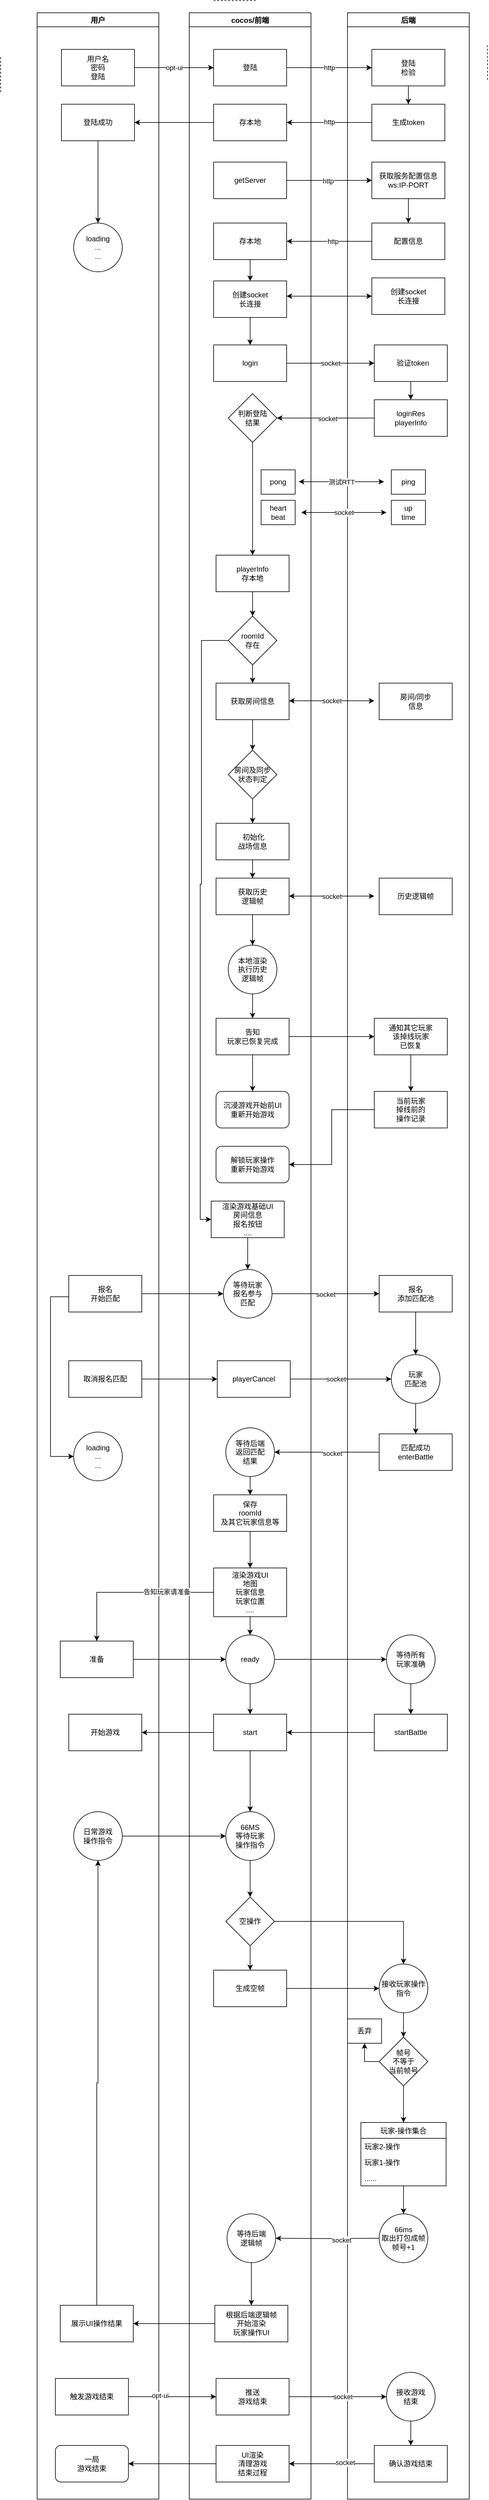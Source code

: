 <mxfile version="14.7.0" type="github">
  <diagram id="8QU5NE9KTFitOdIOCqZJ" name="Page-1">
    <mxGraphModel dx="1426" dy="704" grid="1" gridSize="10" guides="1" tooltips="1" connect="1" arrows="1" fold="1" page="1" pageScale="1" pageWidth="827" pageHeight="1169" math="0" shadow="0">
      <root>
        <mxCell id="0" />
        <mxCell id="1" parent="0" />
        <mxCell id="fGajkBScvO4oU9Z-KqmK-1" value="用户" style="swimlane;" parent="1" vertex="1">
          <mxGeometry x="70" y="40" width="200" height="4080" as="geometry" />
        </mxCell>
        <mxCell id="fGajkBScvO4oU9Z-KqmK-4" value="用户名&lt;br&gt;密码&lt;br&gt;登陆" style="rounded=0;whiteSpace=wrap;html=1;" parent="fGajkBScvO4oU9Z-KqmK-1" vertex="1">
          <mxGeometry x="40" y="60" width="120" height="60" as="geometry" />
        </mxCell>
        <mxCell id="fGajkBScvO4oU9Z-KqmK-60" style="edgeStyle=orthogonalEdgeStyle;rounded=0;orthogonalLoop=1;jettySize=auto;html=1;entryX=0.5;entryY=0;entryDx=0;entryDy=0;" parent="fGajkBScvO4oU9Z-KqmK-1" source="fGajkBScvO4oU9Z-KqmK-13" target="fGajkBScvO4oU9Z-KqmK-59" edge="1">
          <mxGeometry relative="1" as="geometry" />
        </mxCell>
        <mxCell id="fGajkBScvO4oU9Z-KqmK-13" value="登陆成功" style="rounded=0;whiteSpace=wrap;html=1;" parent="fGajkBScvO4oU9Z-KqmK-1" vertex="1">
          <mxGeometry x="40" y="150" width="120" height="60" as="geometry" />
        </mxCell>
        <mxCell id="-j769H0zRMGYNG9kzOUK-44" style="edgeStyle=orthogonalEdgeStyle;rounded=0;orthogonalLoop=1;jettySize=auto;html=1;" parent="fGajkBScvO4oU9Z-KqmK-1" source="fGajkBScvO4oU9Z-KqmK-32" target="-j769H0zRMGYNG9kzOUK-43" edge="1">
          <mxGeometry relative="1" as="geometry">
            <Array as="points">
              <mxPoint x="22" y="2107" />
              <mxPoint x="22" y="2369" />
            </Array>
          </mxGeometry>
        </mxCell>
        <mxCell id="fGajkBScvO4oU9Z-KqmK-32" value="报名&lt;br&gt;开始匹配" style="rounded=0;whiteSpace=wrap;html=1;" parent="fGajkBScvO4oU9Z-KqmK-1" vertex="1">
          <mxGeometry x="52" y="2072" width="120" height="60" as="geometry" />
        </mxCell>
        <mxCell id="fGajkBScvO4oU9Z-KqmK-43" value="日常游戏&lt;br&gt;操作指令" style="ellipse;whiteSpace=wrap;html=1;aspect=fixed;" parent="fGajkBScvO4oU9Z-KqmK-1" vertex="1">
          <mxGeometry x="60" y="2952" width="80" height="80" as="geometry" />
        </mxCell>
        <mxCell id="fGajkBScvO4oU9Z-KqmK-50" value="触发游戏结束" style="rounded=0;whiteSpace=wrap;html=1;" parent="fGajkBScvO4oU9Z-KqmK-1" vertex="1">
          <mxGeometry x="30" y="3882" width="120" height="60" as="geometry" />
        </mxCell>
        <mxCell id="fGajkBScvO4oU9Z-KqmK-59" value="loading&lt;br&gt;...&lt;br&gt;..." style="ellipse;whiteSpace=wrap;html=1;aspect=fixed;" parent="fGajkBScvO4oU9Z-KqmK-1" vertex="1">
          <mxGeometry x="60" y="345" width="80" height="80" as="geometry" />
        </mxCell>
        <mxCell id="fGajkBScvO4oU9Z-KqmK-72" style="edgeStyle=orthogonalEdgeStyle;rounded=0;orthogonalLoop=1;jettySize=auto;html=1;entryX=0.5;entryY=1;entryDx=0;entryDy=0;" parent="fGajkBScvO4oU9Z-KqmK-1" source="fGajkBScvO4oU9Z-KqmK-70" target="fGajkBScvO4oU9Z-KqmK-43" edge="1">
          <mxGeometry relative="1" as="geometry">
            <mxPoint x="96" y="3102" as="targetPoint" />
          </mxGeometry>
        </mxCell>
        <mxCell id="fGajkBScvO4oU9Z-KqmK-70" value="展示UI操作结果" style="rounded=0;whiteSpace=wrap;html=1;" parent="fGajkBScvO4oU9Z-KqmK-1" vertex="1">
          <mxGeometry x="38" y="3762" width="120" height="60" as="geometry" />
        </mxCell>
        <mxCell id="fGajkBScvO4oU9Z-KqmK-79" value="一局&lt;br&gt;游戏结束" style="rounded=1;whiteSpace=wrap;html=1;" parent="fGajkBScvO4oU9Z-KqmK-1" vertex="1">
          <mxGeometry x="30" y="3992" width="120" height="60" as="geometry" />
        </mxCell>
        <mxCell id="-j769H0zRMGYNG9kzOUK-33" value="取消报名匹配" style="rounded=0;whiteSpace=wrap;html=1;" parent="fGajkBScvO4oU9Z-KqmK-1" vertex="1">
          <mxGeometry x="52" y="2212" width="120" height="60" as="geometry" />
        </mxCell>
        <mxCell id="-j769H0zRMGYNG9kzOUK-43" value="loading&lt;br&gt;...&lt;br&gt;..." style="ellipse;whiteSpace=wrap;html=1;aspect=fixed;" parent="fGajkBScvO4oU9Z-KqmK-1" vertex="1">
          <mxGeometry x="60" y="2329" width="80" height="80" as="geometry" />
        </mxCell>
        <mxCell id="Sno_3FDuC9euJfznuB0p-10" value="准备" style="rounded=0;whiteSpace=wrap;html=1;" vertex="1" parent="fGajkBScvO4oU9Z-KqmK-1">
          <mxGeometry x="38" y="2672" width="120" height="60" as="geometry" />
        </mxCell>
        <mxCell id="Sno_3FDuC9euJfznuB0p-14" value="开始游戏" style="rounded=0;whiteSpace=wrap;html=1;" vertex="1" parent="fGajkBScvO4oU9Z-KqmK-1">
          <mxGeometry x="52" y="2792" width="120" height="60" as="geometry" />
        </mxCell>
        <mxCell id="fGajkBScvO4oU9Z-KqmK-2" value="cocos/前端" style="swimlane;" parent="1" vertex="1">
          <mxGeometry x="320" y="40" width="200" height="4080" as="geometry" />
        </mxCell>
        <mxCell id="fGajkBScvO4oU9Z-KqmK-5" value="登陆" style="rounded=0;whiteSpace=wrap;html=1;" parent="fGajkBScvO4oU9Z-KqmK-2" vertex="1">
          <mxGeometry x="40" y="60" width="120" height="60" as="geometry" />
        </mxCell>
        <mxCell id="fGajkBScvO4oU9Z-KqmK-11" value="存本地" style="rounded=0;whiteSpace=wrap;html=1;" parent="fGajkBScvO4oU9Z-KqmK-2" vertex="1">
          <mxGeometry x="40" y="150" width="120" height="60" as="geometry" />
        </mxCell>
        <mxCell id="fGajkBScvO4oU9Z-KqmK-15" value="getServer" style="rounded=0;whiteSpace=wrap;html=1;" parent="fGajkBScvO4oU9Z-KqmK-2" vertex="1">
          <mxGeometry x="40" y="245" width="120" height="60" as="geometry" />
        </mxCell>
        <mxCell id="-j769H0zRMGYNG9kzOUK-64" style="edgeStyle=orthogonalEdgeStyle;rounded=0;orthogonalLoop=1;jettySize=auto;html=1;" parent="fGajkBScvO4oU9Z-KqmK-2" source="fGajkBScvO4oU9Z-KqmK-18" target="-j769H0zRMGYNG9kzOUK-1" edge="1">
          <mxGeometry relative="1" as="geometry" />
        </mxCell>
        <mxCell id="fGajkBScvO4oU9Z-KqmK-18" value="存本地" style="rounded=0;whiteSpace=wrap;html=1;" parent="fGajkBScvO4oU9Z-KqmK-2" vertex="1">
          <mxGeometry x="40" y="345" width="120" height="60" as="geometry" />
        </mxCell>
        <mxCell id="fGajkBScvO4oU9Z-KqmK-22" value="login" style="rounded=0;whiteSpace=wrap;html=1;" parent="fGajkBScvO4oU9Z-KqmK-2" vertex="1">
          <mxGeometry x="40" y="545" width="120" height="60" as="geometry" />
        </mxCell>
        <mxCell id="-j769H0zRMGYNG9kzOUK-69" style="edgeStyle=orthogonalEdgeStyle;rounded=0;orthogonalLoop=1;jettySize=auto;html=1;entryX=0.5;entryY=0;entryDx=0;entryDy=0;" parent="fGajkBScvO4oU9Z-KqmK-2" source="fGajkBScvO4oU9Z-KqmK-24" target="-j769H0zRMGYNG9kzOUK-68" edge="1">
          <mxGeometry relative="1" as="geometry" />
        </mxCell>
        <mxCell id="fGajkBScvO4oU9Z-KqmK-24" value="渲染游戏基础UI&lt;br&gt;房间信息&lt;br&gt;报名按钮&lt;br&gt;...." style="rounded=0;whiteSpace=wrap;html=1;" parent="fGajkBScvO4oU9Z-KqmK-2" vertex="1">
          <mxGeometry x="36" y="1950" width="120" height="60" as="geometry" />
        </mxCell>
        <mxCell id="-j769H0zRMGYNG9kzOUK-72" style="edgeStyle=orthogonalEdgeStyle;rounded=0;orthogonalLoop=1;jettySize=auto;html=1;entryX=0.5;entryY=0;entryDx=0;entryDy=0;" parent="fGajkBScvO4oU9Z-KqmK-2" source="fGajkBScvO4oU9Z-KqmK-38" target="-j769H0zRMGYNG9kzOUK-71" edge="1">
          <mxGeometry relative="1" as="geometry" />
        </mxCell>
        <mxCell id="fGajkBScvO4oU9Z-KqmK-38" value="等待后端&lt;br&gt;返回匹配&lt;br&gt;结果" style="ellipse;whiteSpace=wrap;html=1;aspect=fixed;" parent="fGajkBScvO4oU9Z-KqmK-2" vertex="1">
          <mxGeometry x="60" y="2322" width="80" height="80" as="geometry" />
        </mxCell>
        <mxCell id="6pCZh5-W6IdHgqrbszZI-13" style="edgeStyle=orthogonalEdgeStyle;rounded=0;orthogonalLoop=1;jettySize=auto;html=1;entryX=0.5;entryY=0;entryDx=0;entryDy=0;" parent="fGajkBScvO4oU9Z-KqmK-2" source="fGajkBScvO4oU9Z-KqmK-40" target="6pCZh5-W6IdHgqrbszZI-3" edge="1">
          <mxGeometry relative="1" as="geometry" />
        </mxCell>
        <mxCell id="fGajkBScvO4oU9Z-KqmK-40" value="渲染游戏UI&lt;br&gt;地图&lt;br&gt;玩家信息&lt;br&gt;玩家位置&lt;br&gt;...." style="rounded=0;whiteSpace=wrap;html=1;" parent="fGajkBScvO4oU9Z-KqmK-2" vertex="1">
          <mxGeometry x="40" y="2552" width="120" height="80" as="geometry" />
        </mxCell>
        <mxCell id="6pCZh5-W6IdHgqrbszZI-33" style="edgeStyle=orthogonalEdgeStyle;rounded=0;orthogonalLoop=1;jettySize=auto;html=1;entryX=0.5;entryY=0;entryDx=0;entryDy=0;" parent="fGajkBScvO4oU9Z-KqmK-2" source="fGajkBScvO4oU9Z-KqmK-47" target="fGajkBScvO4oU9Z-KqmK-49" edge="1">
          <mxGeometry relative="1" as="geometry" />
        </mxCell>
        <mxCell id="fGajkBScvO4oU9Z-KqmK-47" value="等待后端&lt;br&gt;逻辑帧" style="ellipse;whiteSpace=wrap;html=1;aspect=fixed;" parent="fGajkBScvO4oU9Z-KqmK-2" vertex="1">
          <mxGeometry x="62" y="3612" width="80" height="80" as="geometry" />
        </mxCell>
        <mxCell id="fGajkBScvO4oU9Z-KqmK-49" value="根据后端逻辑帧&lt;br&gt;开始渲染&lt;br&gt;玩家操作UI" style="rounded=0;whiteSpace=wrap;html=1;" parent="fGajkBScvO4oU9Z-KqmK-2" vertex="1">
          <mxGeometry x="42" y="3762" width="120" height="60" as="geometry" />
        </mxCell>
        <mxCell id="fGajkBScvO4oU9Z-KqmK-55" value="UI渲染&lt;br&gt;清理游戏&lt;br&gt;结束过程" style="rounded=0;whiteSpace=wrap;html=1;" parent="fGajkBScvO4oU9Z-KqmK-2" vertex="1">
          <mxGeometry x="44" y="3992" width="120" height="60" as="geometry" />
        </mxCell>
        <mxCell id="fGajkBScvO4oU9Z-KqmK-74" value="推送&lt;br&gt;游戏结束" style="rounded=0;whiteSpace=wrap;html=1;" parent="fGajkBScvO4oU9Z-KqmK-2" vertex="1">
          <mxGeometry x="44" y="3882" width="120" height="60" as="geometry" />
        </mxCell>
        <mxCell id="-j769H0zRMGYNG9kzOUK-65" style="edgeStyle=orthogonalEdgeStyle;rounded=0;orthogonalLoop=1;jettySize=auto;html=1;entryX=0.5;entryY=0;entryDx=0;entryDy=0;" parent="fGajkBScvO4oU9Z-KqmK-2" source="-j769H0zRMGYNG9kzOUK-1" target="fGajkBScvO4oU9Z-KqmK-22" edge="1">
          <mxGeometry relative="1" as="geometry" />
        </mxCell>
        <mxCell id="-j769H0zRMGYNG9kzOUK-1" value="创建socket&lt;br&gt;长连接" style="rounded=0;whiteSpace=wrap;html=1;" parent="fGajkBScvO4oU9Z-KqmK-2" vertex="1">
          <mxGeometry x="40" y="440" width="120" height="60" as="geometry" />
        </mxCell>
        <mxCell id="W625Gkra-pkz5VeMZ-dp-4" style="edgeStyle=orthogonalEdgeStyle;rounded=0;orthogonalLoop=1;jettySize=auto;html=1;entryX=0.5;entryY=0;entryDx=0;entryDy=0;" parent="fGajkBScvO4oU9Z-KqmK-2" source="-j769H0zRMGYNG9kzOUK-16" target="W625Gkra-pkz5VeMZ-dp-1" edge="1">
          <mxGeometry relative="1" as="geometry" />
        </mxCell>
        <mxCell id="Sno_3FDuC9euJfznuB0p-6" style="edgeStyle=orthogonalEdgeStyle;rounded=0;orthogonalLoop=1;jettySize=auto;html=1;entryX=0;entryY=0.5;entryDx=0;entryDy=0;" edge="1" parent="fGajkBScvO4oU9Z-KqmK-2" source="-j769H0zRMGYNG9kzOUK-16" target="fGajkBScvO4oU9Z-KqmK-24">
          <mxGeometry relative="1" as="geometry">
            <Array as="points">
              <mxPoint x="20" y="1030" />
              <mxPoint x="20" y="1430" />
              <mxPoint x="18" y="1430" />
              <mxPoint x="18" y="1980" />
            </Array>
          </mxGeometry>
        </mxCell>
        <mxCell id="-j769H0zRMGYNG9kzOUK-16" value="roomId&lt;br&gt;存在" style="rhombus;whiteSpace=wrap;html=1;" parent="fGajkBScvO4oU9Z-KqmK-2" vertex="1">
          <mxGeometry x="64" y="990" width="80" height="80" as="geometry" />
        </mxCell>
        <mxCell id="-j769H0zRMGYNG9kzOUK-47" value="playerCancel" style="rounded=0;whiteSpace=wrap;html=1;" parent="fGajkBScvO4oU9Z-KqmK-2" vertex="1">
          <mxGeometry x="46" y="2212" width="120" height="60" as="geometry" />
        </mxCell>
        <mxCell id="-j769H0zRMGYNG9kzOUK-61" style="edgeStyle=orthogonalEdgeStyle;rounded=0;orthogonalLoop=1;jettySize=auto;html=1;" parent="fGajkBScvO4oU9Z-KqmK-2" source="-j769H0zRMGYNG9kzOUK-57" target="-j769H0zRMGYNG9kzOUK-60" edge="1">
          <mxGeometry relative="1" as="geometry" />
        </mxCell>
        <mxCell id="-j769H0zRMGYNG9kzOUK-57" value="66MS&lt;br&gt;等待玩家&lt;br&gt;操作指令" style="ellipse;whiteSpace=wrap;html=1;aspect=fixed;" parent="fGajkBScvO4oU9Z-KqmK-2" vertex="1">
          <mxGeometry x="60" y="2952" width="80" height="80" as="geometry" />
        </mxCell>
        <mxCell id="6pCZh5-W6IdHgqrbszZI-18" style="edgeStyle=orthogonalEdgeStyle;rounded=0;orthogonalLoop=1;jettySize=auto;html=1;entryX=0.5;entryY=0;entryDx=0;entryDy=0;" parent="fGajkBScvO4oU9Z-KqmK-2" source="-j769H0zRMGYNG9kzOUK-60" target="6pCZh5-W6IdHgqrbszZI-15" edge="1">
          <mxGeometry relative="1" as="geometry" />
        </mxCell>
        <mxCell id="-j769H0zRMGYNG9kzOUK-60" value="空操作" style="rhombus;whiteSpace=wrap;html=1;" parent="fGajkBScvO4oU9Z-KqmK-2" vertex="1">
          <mxGeometry x="60" y="3092" width="80" height="80" as="geometry" />
        </mxCell>
        <mxCell id="-j769H0zRMGYNG9kzOUK-68" value="等待玩家&lt;br&gt;报名参与&lt;br&gt;匹配" style="ellipse;whiteSpace=wrap;html=1;aspect=fixed;" parent="fGajkBScvO4oU9Z-KqmK-2" vertex="1">
          <mxGeometry x="56" y="2062" width="80" height="80" as="geometry" />
        </mxCell>
        <mxCell id="-j769H0zRMGYNG9kzOUK-73" style="edgeStyle=orthogonalEdgeStyle;rounded=0;orthogonalLoop=1;jettySize=auto;html=1;entryX=0.5;entryY=0;entryDx=0;entryDy=0;" parent="fGajkBScvO4oU9Z-KqmK-2" source="-j769H0zRMGYNG9kzOUK-71" target="fGajkBScvO4oU9Z-KqmK-40" edge="1">
          <mxGeometry relative="1" as="geometry" />
        </mxCell>
        <mxCell id="-j769H0zRMGYNG9kzOUK-71" value="保存&lt;br&gt;roomId&lt;br&gt;及其它玩家信息等" style="rounded=0;whiteSpace=wrap;html=1;" parent="fGajkBScvO4oU9Z-KqmK-2" vertex="1">
          <mxGeometry x="40" y="2432" width="120" height="60" as="geometry" />
        </mxCell>
        <mxCell id="-j769H0zRMGYNG9kzOUK-79" value="pong" style="rounded=0;whiteSpace=wrap;html=1;" parent="fGajkBScvO4oU9Z-KqmK-2" vertex="1">
          <mxGeometry x="118" y="750" width="56" height="40" as="geometry" />
        </mxCell>
        <mxCell id="6pCZh5-W6IdHgqrbszZI-12" style="edgeStyle=orthogonalEdgeStyle;rounded=0;orthogonalLoop=1;jettySize=auto;html=1;" parent="fGajkBScvO4oU9Z-KqmK-2" source="6pCZh5-W6IdHgqrbszZI-3" target="6pCZh5-W6IdHgqrbszZI-9" edge="1">
          <mxGeometry relative="1" as="geometry" />
        </mxCell>
        <mxCell id="6pCZh5-W6IdHgqrbszZI-3" value="ready" style="ellipse;whiteSpace=wrap;html=1;aspect=fixed;" parent="fGajkBScvO4oU9Z-KqmK-2" vertex="1">
          <mxGeometry x="60" y="2662" width="80" height="80" as="geometry" />
        </mxCell>
        <mxCell id="6pCZh5-W6IdHgqrbszZI-11" style="edgeStyle=orthogonalEdgeStyle;rounded=0;orthogonalLoop=1;jettySize=auto;html=1;" parent="fGajkBScvO4oU9Z-KqmK-2" source="6pCZh5-W6IdHgqrbszZI-9" target="-j769H0zRMGYNG9kzOUK-57" edge="1">
          <mxGeometry relative="1" as="geometry" />
        </mxCell>
        <mxCell id="6pCZh5-W6IdHgqrbszZI-9" value="start" style="rounded=0;whiteSpace=wrap;html=1;" parent="fGajkBScvO4oU9Z-KqmK-2" vertex="1">
          <mxGeometry x="40" y="2792" width="120" height="60" as="geometry" />
        </mxCell>
        <mxCell id="6pCZh5-W6IdHgqrbszZI-15" value="生成空帧" style="rounded=0;whiteSpace=wrap;html=1;" parent="fGajkBScvO4oU9Z-KqmK-2" vertex="1">
          <mxGeometry x="40" y="3212" width="120" height="60" as="geometry" />
        </mxCell>
        <mxCell id="1LP57BGd8HRHrdq-bNOX-1" value="heart&lt;br&gt;beat" style="rounded=0;whiteSpace=wrap;html=1;" parent="fGajkBScvO4oU9Z-KqmK-2" vertex="1">
          <mxGeometry x="118" y="800" width="56" height="40" as="geometry" />
        </mxCell>
        <mxCell id="1LP57BGd8HRHrdq-bNOX-9" style="edgeStyle=orthogonalEdgeStyle;rounded=0;orthogonalLoop=1;jettySize=auto;html=1;entryX=0.5;entryY=0;entryDx=0;entryDy=0;" parent="fGajkBScvO4oU9Z-KqmK-2" source="1LP57BGd8HRHrdq-bNOX-4" target="-j769H0zRMGYNG9kzOUK-16" edge="1">
          <mxGeometry relative="1" as="geometry" />
        </mxCell>
        <mxCell id="1LP57BGd8HRHrdq-bNOX-4" value="playerInfo&lt;br&gt;存本地" style="rounded=0;whiteSpace=wrap;html=1;" parent="fGajkBScvO4oU9Z-KqmK-2" vertex="1">
          <mxGeometry x="44" y="890" width="120" height="60" as="geometry" />
        </mxCell>
        <mxCell id="Sno_3FDuC9euJfznuB0p-8" style="edgeStyle=orthogonalEdgeStyle;rounded=0;orthogonalLoop=1;jettySize=auto;html=1;entryX=0.5;entryY=0;entryDx=0;entryDy=0;" edge="1" parent="fGajkBScvO4oU9Z-KqmK-2" source="W625Gkra-pkz5VeMZ-dp-1" target="Sno_3FDuC9euJfznuB0p-7">
          <mxGeometry relative="1" as="geometry" />
        </mxCell>
        <mxCell id="W625Gkra-pkz5VeMZ-dp-1" value="获取房间信息" style="rounded=0;whiteSpace=wrap;html=1;" parent="fGajkBScvO4oU9Z-KqmK-2" vertex="1">
          <mxGeometry x="44" y="1100" width="120" height="60" as="geometry" />
        </mxCell>
        <mxCell id="W625Gkra-pkz5VeMZ-dp-15" style="edgeStyle=orthogonalEdgeStyle;rounded=0;orthogonalLoop=1;jettySize=auto;html=1;entryX=0.5;entryY=0;entryDx=0;entryDy=0;" parent="fGajkBScvO4oU9Z-KqmK-2" source="W625Gkra-pkz5VeMZ-dp-3" target="W625Gkra-pkz5VeMZ-dp-5" edge="1">
          <mxGeometry relative="1" as="geometry" />
        </mxCell>
        <mxCell id="W625Gkra-pkz5VeMZ-dp-3" value="&amp;nbsp;初始化&lt;br&gt;战场信息" style="rounded=0;whiteSpace=wrap;html=1;" parent="fGajkBScvO4oU9Z-KqmK-2" vertex="1">
          <mxGeometry x="44" y="1330" width="120" height="60" as="geometry" />
        </mxCell>
        <mxCell id="W625Gkra-pkz5VeMZ-dp-16" style="edgeStyle=orthogonalEdgeStyle;rounded=0;orthogonalLoop=1;jettySize=auto;html=1;entryX=0.5;entryY=0;entryDx=0;entryDy=0;" parent="fGajkBScvO4oU9Z-KqmK-2" source="W625Gkra-pkz5VeMZ-dp-5" target="W625Gkra-pkz5VeMZ-dp-7" edge="1">
          <mxGeometry relative="1" as="geometry" />
        </mxCell>
        <mxCell id="W625Gkra-pkz5VeMZ-dp-5" value="获取历史&lt;br&gt;逻辑帧" style="rounded=0;whiteSpace=wrap;html=1;" parent="fGajkBScvO4oU9Z-KqmK-2" vertex="1">
          <mxGeometry x="44" y="1420" width="120" height="60" as="geometry" />
        </mxCell>
        <mxCell id="W625Gkra-pkz5VeMZ-dp-17" style="edgeStyle=orthogonalEdgeStyle;rounded=0;orthogonalLoop=1;jettySize=auto;html=1;entryX=0.5;entryY=0;entryDx=0;entryDy=0;" parent="fGajkBScvO4oU9Z-KqmK-2" source="W625Gkra-pkz5VeMZ-dp-7" target="W625Gkra-pkz5VeMZ-dp-8" edge="1">
          <mxGeometry relative="1" as="geometry" />
        </mxCell>
        <mxCell id="W625Gkra-pkz5VeMZ-dp-7" value="本地渲染&lt;br&gt;执行历史&lt;br&gt;逻辑帧" style="ellipse;whiteSpace=wrap;html=1;aspect=fixed;" parent="fGajkBScvO4oU9Z-KqmK-2" vertex="1">
          <mxGeometry x="64" y="1530" width="80" height="80" as="geometry" />
        </mxCell>
        <mxCell id="Sno_3FDuC9euJfznuB0p-18" style="edgeStyle=orthogonalEdgeStyle;rounded=0;orthogonalLoop=1;jettySize=auto;html=1;" edge="1" parent="fGajkBScvO4oU9Z-KqmK-2" source="W625Gkra-pkz5VeMZ-dp-8" target="Sno_3FDuC9euJfznuB0p-17">
          <mxGeometry relative="1" as="geometry" />
        </mxCell>
        <mxCell id="W625Gkra-pkz5VeMZ-dp-8" value="告知&lt;br&gt;玩家已恢复完成" style="rounded=0;whiteSpace=wrap;html=1;" parent="fGajkBScvO4oU9Z-KqmK-2" vertex="1">
          <mxGeometry x="44" y="1650" width="120" height="60" as="geometry" />
        </mxCell>
        <mxCell id="Sno_3FDuC9euJfznuB0p-3" style="edgeStyle=orthogonalEdgeStyle;rounded=0;orthogonalLoop=1;jettySize=auto;html=1;" edge="1" parent="fGajkBScvO4oU9Z-KqmK-2" source="Sno_3FDuC9euJfznuB0p-2" target="1LP57BGd8HRHrdq-bNOX-4">
          <mxGeometry relative="1" as="geometry" />
        </mxCell>
        <mxCell id="Sno_3FDuC9euJfznuB0p-2" value="判断登陆&lt;br&gt;结果" style="rhombus;whiteSpace=wrap;html=1;" vertex="1" parent="fGajkBScvO4oU9Z-KqmK-2">
          <mxGeometry x="64" y="625" width="80" height="80" as="geometry" />
        </mxCell>
        <mxCell id="Sno_3FDuC9euJfznuB0p-9" style="edgeStyle=orthogonalEdgeStyle;rounded=0;orthogonalLoop=1;jettySize=auto;html=1;entryX=0.5;entryY=0;entryDx=0;entryDy=0;" edge="1" parent="fGajkBScvO4oU9Z-KqmK-2" source="Sno_3FDuC9euJfznuB0p-7" target="W625Gkra-pkz5VeMZ-dp-3">
          <mxGeometry relative="1" as="geometry" />
        </mxCell>
        <mxCell id="Sno_3FDuC9euJfznuB0p-7" value="房间及同步&lt;br&gt;状态判定" style="rhombus;whiteSpace=wrap;html=1;" vertex="1" parent="fGajkBScvO4oU9Z-KqmK-2">
          <mxGeometry x="64" y="1210" width="80" height="80" as="geometry" />
        </mxCell>
        <mxCell id="Sno_3FDuC9euJfznuB0p-17" value="沉浸游戏开始前UI&lt;br&gt;重新开始游戏" style="rounded=1;whiteSpace=wrap;html=1;" vertex="1" parent="fGajkBScvO4oU9Z-KqmK-2">
          <mxGeometry x="44" y="1770" width="120" height="60" as="geometry" />
        </mxCell>
        <mxCell id="Sno_3FDuC9euJfznuB0p-20" value="解锁玩家操作&lt;br&gt;重新开始游戏" style="rounded=1;whiteSpace=wrap;html=1;" vertex="1" parent="fGajkBScvO4oU9Z-KqmK-2">
          <mxGeometry x="44" y="1860" width="120" height="60" as="geometry" />
        </mxCell>
        <mxCell id="fGajkBScvO4oU9Z-KqmK-3" value="后端" style="swimlane;" parent="1" vertex="1">
          <mxGeometry x="580" y="40" width="200" height="4080" as="geometry" />
        </mxCell>
        <mxCell id="-j769H0zRMGYNG9kzOUK-31" style="edgeStyle=orthogonalEdgeStyle;rounded=0;orthogonalLoop=1;jettySize=auto;html=1;" parent="fGajkBScvO4oU9Z-KqmK-3" source="fGajkBScvO4oU9Z-KqmK-6" target="fGajkBScvO4oU9Z-KqmK-10" edge="1">
          <mxGeometry relative="1" as="geometry" />
        </mxCell>
        <mxCell id="fGajkBScvO4oU9Z-KqmK-6" value="登陆&lt;br&gt;检验" style="rounded=0;whiteSpace=wrap;html=1;" parent="fGajkBScvO4oU9Z-KqmK-3" vertex="1">
          <mxGeometry x="40" y="60" width="120" height="60" as="geometry" />
        </mxCell>
        <mxCell id="fGajkBScvO4oU9Z-KqmK-10" value="生成token" style="rounded=0;whiteSpace=wrap;html=1;" parent="fGajkBScvO4oU9Z-KqmK-3" vertex="1">
          <mxGeometry x="40" y="150" width="120" height="60" as="geometry" />
        </mxCell>
        <mxCell id="-j769H0zRMGYNG9kzOUK-63" style="edgeStyle=orthogonalEdgeStyle;rounded=0;orthogonalLoop=1;jettySize=auto;html=1;" parent="fGajkBScvO4oU9Z-KqmK-3" source="fGajkBScvO4oU9Z-KqmK-16" target="fGajkBScvO4oU9Z-KqmK-19" edge="1">
          <mxGeometry relative="1" as="geometry" />
        </mxCell>
        <mxCell id="fGajkBScvO4oU9Z-KqmK-16" value="获取服务配置信息&lt;br&gt;ws:IP-PORT" style="rounded=0;whiteSpace=wrap;html=1;" parent="fGajkBScvO4oU9Z-KqmK-3" vertex="1">
          <mxGeometry x="40" y="245" width="120" height="60" as="geometry" />
        </mxCell>
        <mxCell id="fGajkBScvO4oU9Z-KqmK-19" value="配置信息" style="rounded=0;whiteSpace=wrap;html=1;" parent="fGajkBScvO4oU9Z-KqmK-3" vertex="1">
          <mxGeometry x="40" y="345" width="120" height="60" as="geometry" />
        </mxCell>
        <mxCell id="-j769H0zRMGYNG9kzOUK-9" style="edgeStyle=orthogonalEdgeStyle;rounded=0;orthogonalLoop=1;jettySize=auto;html=1;entryX=0.5;entryY=0;entryDx=0;entryDy=0;" parent="fGajkBScvO4oU9Z-KqmK-3" source="fGajkBScvO4oU9Z-KqmK-23" target="-j769H0zRMGYNG9kzOUK-7" edge="1">
          <mxGeometry relative="1" as="geometry" />
        </mxCell>
        <mxCell id="fGajkBScvO4oU9Z-KqmK-23" value="&amp;nbsp; 验证token" style="rounded=0;whiteSpace=wrap;html=1;" parent="fGajkBScvO4oU9Z-KqmK-3" vertex="1">
          <mxGeometry x="44" y="545" width="120" height="60" as="geometry" />
        </mxCell>
        <mxCell id="fGajkBScvO4oU9Z-KqmK-35" value="socket" style="edgeStyle=orthogonalEdgeStyle;rounded=0;orthogonalLoop=1;jettySize=auto;html=1;entryX=0;entryY=0.5;entryDx=0;entryDy=0;exitX=1;exitY=0.5;exitDx=0;exitDy=0;" parent="fGajkBScvO4oU9Z-KqmK-3" source="-j769H0zRMGYNG9kzOUK-68" edge="1">
          <mxGeometry relative="1" as="geometry">
            <mxPoint x="-88" y="2102" as="sourcePoint" />
            <mxPoint x="52" y="2102" as="targetPoint" />
          </mxGeometry>
        </mxCell>
        <mxCell id="fGajkBScvO4oU9Z-KqmK-61" style="edgeStyle=orthogonalEdgeStyle;rounded=0;orthogonalLoop=1;jettySize=auto;html=1;" parent="fGajkBScvO4oU9Z-KqmK-3" source="fGajkBScvO4oU9Z-KqmK-36" target="fGajkBScvO4oU9Z-KqmK-37" edge="1">
          <mxGeometry relative="1" as="geometry" />
        </mxCell>
        <mxCell id="fGajkBScvO4oU9Z-KqmK-36" value="报名&lt;br&gt;添加匹配池" style="rounded=0;whiteSpace=wrap;html=1;" parent="fGajkBScvO4oU9Z-KqmK-3" vertex="1">
          <mxGeometry x="52" y="2072" width="120" height="60" as="geometry" />
        </mxCell>
        <mxCell id="fGajkBScvO4oU9Z-KqmK-62" style="edgeStyle=orthogonalEdgeStyle;rounded=0;orthogonalLoop=1;jettySize=auto;html=1;" parent="fGajkBScvO4oU9Z-KqmK-3" source="fGajkBScvO4oU9Z-KqmK-37" target="fGajkBScvO4oU9Z-KqmK-39" edge="1">
          <mxGeometry relative="1" as="geometry" />
        </mxCell>
        <mxCell id="fGajkBScvO4oU9Z-KqmK-37" value="玩家&lt;br&gt;匹配池" style="ellipse;whiteSpace=wrap;html=1;aspect=fixed;" parent="fGajkBScvO4oU9Z-KqmK-3" vertex="1">
          <mxGeometry x="72" y="2202" width="80" height="80" as="geometry" />
        </mxCell>
        <mxCell id="fGajkBScvO4oU9Z-KqmK-39" value="匹配成功&lt;br&gt;enterBattle" style="rounded=0;whiteSpace=wrap;html=1;" parent="fGajkBScvO4oU9Z-KqmK-3" vertex="1">
          <mxGeometry x="52" y="2332" width="120" height="60" as="geometry" />
        </mxCell>
        <mxCell id="6pCZh5-W6IdHgqrbszZI-31" style="edgeStyle=orthogonalEdgeStyle;rounded=0;orthogonalLoop=1;jettySize=auto;html=1;entryX=0.5;entryY=0;entryDx=0;entryDy=0;" parent="fGajkBScvO4oU9Z-KqmK-3" source="fGajkBScvO4oU9Z-KqmK-45" target="6pCZh5-W6IdHgqrbszZI-27" edge="1">
          <mxGeometry relative="1" as="geometry" />
        </mxCell>
        <mxCell id="fGajkBScvO4oU9Z-KqmK-45" value="接收玩家操作&lt;br&gt;指令" style="ellipse;whiteSpace=wrap;html=1;aspect=fixed;" parent="fGajkBScvO4oU9Z-KqmK-3" vertex="1">
          <mxGeometry x="52" y="3202" width="80" height="80" as="geometry" />
        </mxCell>
        <mxCell id="fGajkBScvO4oU9Z-KqmK-77" style="edgeStyle=orthogonalEdgeStyle;rounded=0;orthogonalLoop=1;jettySize=auto;html=1;entryX=0.5;entryY=0;entryDx=0;entryDy=0;" parent="fGajkBScvO4oU9Z-KqmK-3" source="fGajkBScvO4oU9Z-KqmK-53" target="fGajkBScvO4oU9Z-KqmK-54" edge="1">
          <mxGeometry relative="1" as="geometry" />
        </mxCell>
        <mxCell id="fGajkBScvO4oU9Z-KqmK-53" value="接收游戏&lt;br&gt;结束" style="ellipse;whiteSpace=wrap;html=1;aspect=fixed;" parent="fGajkBScvO4oU9Z-KqmK-3" vertex="1">
          <mxGeometry x="64" y="3872" width="80" height="80" as="geometry" />
        </mxCell>
        <mxCell id="fGajkBScvO4oU9Z-KqmK-54" value="确认游戏结束" style="rounded=0;whiteSpace=wrap;html=1;" parent="fGajkBScvO4oU9Z-KqmK-3" vertex="1">
          <mxGeometry x="44" y="3992" width="120" height="60" as="geometry" />
        </mxCell>
        <mxCell id="-j769H0zRMGYNG9kzOUK-2" value="创建socket&lt;br&gt;长连接" style="rounded=0;whiteSpace=wrap;html=1;" parent="fGajkBScvO4oU9Z-KqmK-3" vertex="1">
          <mxGeometry x="40" y="435" width="120" height="60" as="geometry" />
        </mxCell>
        <mxCell id="-j769H0zRMGYNG9kzOUK-7" value="loginRes&lt;br&gt;playerInfo" style="rounded=0;whiteSpace=wrap;html=1;" parent="fGajkBScvO4oU9Z-KqmK-3" vertex="1">
          <mxGeometry x="44" y="635" width="120" height="60" as="geometry" />
        </mxCell>
        <mxCell id="-j769H0zRMGYNG9kzOUK-66" style="edgeStyle=orthogonalEdgeStyle;rounded=0;orthogonalLoop=1;jettySize=auto;html=1;entryX=0.5;entryY=0;entryDx=0;entryDy=0;" parent="fGajkBScvO4oU9Z-KqmK-3" source="-j769H0zRMGYNG9kzOUK-20" target="-j769H0zRMGYNG9kzOUK-26" edge="1">
          <mxGeometry relative="1" as="geometry" />
        </mxCell>
        <mxCell id="-j769H0zRMGYNG9kzOUK-20" value="通知其它玩家&lt;br&gt;该掉线玩家&lt;br&gt;已恢复" style="rounded=0;whiteSpace=wrap;html=1;" parent="fGajkBScvO4oU9Z-KqmK-3" vertex="1">
          <mxGeometry x="44" y="1650" width="120" height="60" as="geometry" />
        </mxCell>
        <mxCell id="-j769H0zRMGYNG9kzOUK-26" value="当前玩家&lt;br&gt;掉线前的&lt;br&gt;操作记录" style="rounded=0;whiteSpace=wrap;html=1;" parent="fGajkBScvO4oU9Z-KqmK-3" vertex="1">
          <mxGeometry x="44" y="1770" width="120" height="60" as="geometry" />
        </mxCell>
        <mxCell id="-j769H0zRMGYNG9kzOUK-80" value="ping" style="rounded=0;whiteSpace=wrap;html=1;" parent="fGajkBScvO4oU9Z-KqmK-3" vertex="1">
          <mxGeometry x="72" y="750" width="56" height="40" as="geometry" />
        </mxCell>
        <mxCell id="-j769H0zRMGYNG9kzOUK-81" value="测试RTT" style="endArrow=classic;startArrow=classic;html=1;" parent="fGajkBScvO4oU9Z-KqmK-3" edge="1">
          <mxGeometry width="50" height="50" relative="1" as="geometry">
            <mxPoint x="-80" y="769.5" as="sourcePoint" />
            <mxPoint x="60" y="769.5" as="targetPoint" />
          </mxGeometry>
        </mxCell>
        <mxCell id="6pCZh5-W6IdHgqrbszZI-7" style="edgeStyle=orthogonalEdgeStyle;rounded=0;orthogonalLoop=1;jettySize=auto;html=1;" parent="fGajkBScvO4oU9Z-KqmK-3" source="6pCZh5-W6IdHgqrbszZI-4" target="6pCZh5-W6IdHgqrbszZI-5" edge="1">
          <mxGeometry relative="1" as="geometry" />
        </mxCell>
        <mxCell id="6pCZh5-W6IdHgqrbszZI-4" value="等待所有&lt;br&gt;玩家准确" style="ellipse;whiteSpace=wrap;html=1;aspect=fixed;" parent="fGajkBScvO4oU9Z-KqmK-3" vertex="1">
          <mxGeometry x="64" y="2662" width="80" height="80" as="geometry" />
        </mxCell>
        <mxCell id="6pCZh5-W6IdHgqrbszZI-5" value="startBattle" style="rounded=0;whiteSpace=wrap;html=1;" parent="fGajkBScvO4oU9Z-KqmK-3" vertex="1">
          <mxGeometry x="44" y="2792" width="120" height="60" as="geometry" />
        </mxCell>
        <mxCell id="6pCZh5-W6IdHgqrbszZI-26" style="edgeStyle=orthogonalEdgeStyle;rounded=0;orthogonalLoop=1;jettySize=auto;html=1;entryX=0.5;entryY=0;entryDx=0;entryDy=0;" parent="fGajkBScvO4oU9Z-KqmK-3" source="6pCZh5-W6IdHgqrbszZI-20" target="6pCZh5-W6IdHgqrbszZI-25" edge="1">
          <mxGeometry relative="1" as="geometry" />
        </mxCell>
        <mxCell id="6pCZh5-W6IdHgqrbszZI-20" value="玩家-操作集合" style="swimlane;fontStyle=0;childLayout=stackLayout;horizontal=1;startSize=26;fillColor=none;horizontalStack=0;resizeParent=1;resizeParentMax=0;resizeLast=0;collapsible=1;marginBottom=0;" parent="fGajkBScvO4oU9Z-KqmK-3" vertex="1">
          <mxGeometry x="22" y="3462" width="140" height="104" as="geometry" />
        </mxCell>
        <mxCell id="6pCZh5-W6IdHgqrbszZI-21" value="玩家2-操作" style="text;strokeColor=none;fillColor=none;align=left;verticalAlign=top;spacingLeft=4;spacingRight=4;overflow=hidden;rotatable=0;points=[[0,0.5],[1,0.5]];portConstraint=eastwest;" parent="6pCZh5-W6IdHgqrbszZI-20" vertex="1">
          <mxGeometry y="26" width="140" height="26" as="geometry" />
        </mxCell>
        <mxCell id="6pCZh5-W6IdHgqrbszZI-22" value="玩家1-操作" style="text;strokeColor=none;fillColor=none;align=left;verticalAlign=top;spacingLeft=4;spacingRight=4;overflow=hidden;rotatable=0;points=[[0,0.5],[1,0.5]];portConstraint=eastwest;" parent="6pCZh5-W6IdHgqrbszZI-20" vertex="1">
          <mxGeometry y="52" width="140" height="26" as="geometry" />
        </mxCell>
        <mxCell id="6pCZh5-W6IdHgqrbszZI-23" value="......" style="text;strokeColor=none;fillColor=none;align=left;verticalAlign=top;spacingLeft=4;spacingRight=4;overflow=hidden;rotatable=0;points=[[0,0.5],[1,0.5]];portConstraint=eastwest;" parent="6pCZh5-W6IdHgqrbszZI-20" vertex="1">
          <mxGeometry y="78" width="140" height="26" as="geometry" />
        </mxCell>
        <mxCell id="6pCZh5-W6IdHgqrbszZI-25" value="66ms&lt;br&gt;取出打包成帧&lt;br&gt;帧号+1" style="ellipse;whiteSpace=wrap;html=1;aspect=fixed;" parent="fGajkBScvO4oU9Z-KqmK-3" vertex="1">
          <mxGeometry x="52" y="3612" width="80" height="80" as="geometry" />
        </mxCell>
        <mxCell id="6pCZh5-W6IdHgqrbszZI-30" style="edgeStyle=orthogonalEdgeStyle;rounded=0;orthogonalLoop=1;jettySize=auto;html=1;entryX=0.5;entryY=1;entryDx=0;entryDy=0;" parent="fGajkBScvO4oU9Z-KqmK-3" source="6pCZh5-W6IdHgqrbszZI-27" target="6pCZh5-W6IdHgqrbszZI-28" edge="1">
          <mxGeometry relative="1" as="geometry">
            <Array as="points">
              <mxPoint x="28" y="3362" />
            </Array>
          </mxGeometry>
        </mxCell>
        <mxCell id="6pCZh5-W6IdHgqrbszZI-32" style="edgeStyle=orthogonalEdgeStyle;rounded=0;orthogonalLoop=1;jettySize=auto;html=1;entryX=0.5;entryY=0;entryDx=0;entryDy=0;" parent="fGajkBScvO4oU9Z-KqmK-3" source="6pCZh5-W6IdHgqrbszZI-27" target="6pCZh5-W6IdHgqrbszZI-20" edge="1">
          <mxGeometry relative="1" as="geometry" />
        </mxCell>
        <mxCell id="6pCZh5-W6IdHgqrbszZI-27" value="帧号&lt;br&gt;不等于&lt;br&gt;当前帧号" style="rhombus;whiteSpace=wrap;html=1;" parent="fGajkBScvO4oU9Z-KqmK-3" vertex="1">
          <mxGeometry x="52" y="3322" width="80" height="80" as="geometry" />
        </mxCell>
        <mxCell id="6pCZh5-W6IdHgqrbszZI-28" value="丢弃" style="rounded=0;whiteSpace=wrap;html=1;" parent="fGajkBScvO4oU9Z-KqmK-3" vertex="1">
          <mxGeometry y="3292" width="56" height="40" as="geometry" />
        </mxCell>
        <mxCell id="1LP57BGd8HRHrdq-bNOX-2" value="up&lt;br&gt;time" style="rounded=0;whiteSpace=wrap;html=1;" parent="fGajkBScvO4oU9Z-KqmK-3" vertex="1">
          <mxGeometry x="72" y="800" width="56" height="40" as="geometry" />
        </mxCell>
        <mxCell id="1LP57BGd8HRHrdq-bNOX-3" value="socket" style="endArrow=classic;startArrow=classic;html=1;" parent="fGajkBScvO4oU9Z-KqmK-3" edge="1">
          <mxGeometry width="50" height="50" relative="1" as="geometry">
            <mxPoint x="-76" y="820" as="sourcePoint" />
            <mxPoint x="64" y="820" as="targetPoint" />
          </mxGeometry>
        </mxCell>
        <mxCell id="W625Gkra-pkz5VeMZ-dp-2" value="房间/同步&lt;br&gt;信息" style="rounded=0;whiteSpace=wrap;html=1;" parent="fGajkBScvO4oU9Z-KqmK-3" vertex="1">
          <mxGeometry x="52" y="1100" width="120" height="60" as="geometry" />
        </mxCell>
        <mxCell id="W625Gkra-pkz5VeMZ-dp-6" value="历史逻辑帧" style="rounded=0;whiteSpace=wrap;html=1;" parent="fGajkBScvO4oU9Z-KqmK-3" vertex="1">
          <mxGeometry x="52" y="1420" width="120" height="60" as="geometry" />
        </mxCell>
        <mxCell id="W625Gkra-pkz5VeMZ-dp-9" value="socket" style="endArrow=classic;startArrow=classic;html=1;" parent="fGajkBScvO4oU9Z-KqmK-3" edge="1">
          <mxGeometry width="50" height="50" relative="1" as="geometry">
            <mxPoint x="-96" y="1129" as="sourcePoint" />
            <mxPoint x="44" y="1129" as="targetPoint" />
          </mxGeometry>
        </mxCell>
        <mxCell id="W625Gkra-pkz5VeMZ-dp-10" value="socket" style="endArrow=classic;startArrow=classic;html=1;" parent="fGajkBScvO4oU9Z-KqmK-3" edge="1">
          <mxGeometry width="50" height="50" relative="1" as="geometry">
            <mxPoint x="-96" y="1449.5" as="sourcePoint" />
            <mxPoint x="44" y="1449.5" as="targetPoint" />
          </mxGeometry>
        </mxCell>
        <mxCell id="fGajkBScvO4oU9Z-KqmK-7" value="http" style="edgeStyle=orthogonalEdgeStyle;rounded=0;orthogonalLoop=1;jettySize=auto;html=1;" parent="1" source="fGajkBScvO4oU9Z-KqmK-5" target="fGajkBScvO4oU9Z-KqmK-6" edge="1">
          <mxGeometry relative="1" as="geometry" />
        </mxCell>
        <mxCell id="fGajkBScvO4oU9Z-KqmK-8" value="opt-ui" style="edgeStyle=orthogonalEdgeStyle;rounded=0;orthogonalLoop=1;jettySize=auto;html=1;entryX=0;entryY=0.5;entryDx=0;entryDy=0;" parent="1" source="fGajkBScvO4oU9Z-KqmK-4" target="fGajkBScvO4oU9Z-KqmK-5" edge="1">
          <mxGeometry relative="1" as="geometry" />
        </mxCell>
        <mxCell id="fGajkBScvO4oU9Z-KqmK-12" style="edgeStyle=orthogonalEdgeStyle;rounded=0;orthogonalLoop=1;jettySize=auto;html=1;entryX=1;entryY=0.5;entryDx=0;entryDy=0;" parent="1" source="fGajkBScvO4oU9Z-KqmK-10" target="fGajkBScvO4oU9Z-KqmK-11" edge="1">
          <mxGeometry relative="1" as="geometry" />
        </mxCell>
        <mxCell id="fGajkBScvO4oU9Z-KqmK-27" value="http" style="edgeLabel;html=1;align=center;verticalAlign=middle;resizable=0;points=[];" parent="fGajkBScvO4oU9Z-KqmK-12" vertex="1" connectable="0">
          <mxGeometry y="-1" relative="1" as="geometry">
            <mxPoint as="offset" />
          </mxGeometry>
        </mxCell>
        <mxCell id="fGajkBScvO4oU9Z-KqmK-14" style="edgeStyle=orthogonalEdgeStyle;rounded=0;orthogonalLoop=1;jettySize=auto;html=1;" parent="1" source="fGajkBScvO4oU9Z-KqmK-11" target="fGajkBScvO4oU9Z-KqmK-13" edge="1">
          <mxGeometry relative="1" as="geometry" />
        </mxCell>
        <mxCell id="fGajkBScvO4oU9Z-KqmK-17" style="edgeStyle=orthogonalEdgeStyle;rounded=0;orthogonalLoop=1;jettySize=auto;html=1;entryX=0;entryY=0.5;entryDx=0;entryDy=0;" parent="1" source="fGajkBScvO4oU9Z-KqmK-15" target="fGajkBScvO4oU9Z-KqmK-16" edge="1">
          <mxGeometry relative="1" as="geometry" />
        </mxCell>
        <mxCell id="fGajkBScvO4oU9Z-KqmK-20" value="http" style="edgeLabel;html=1;align=center;verticalAlign=middle;resizable=0;points=[];" parent="fGajkBScvO4oU9Z-KqmK-17" vertex="1" connectable="0">
          <mxGeometry x="-0.031" y="-1" relative="1" as="geometry">
            <mxPoint as="offset" />
          </mxGeometry>
        </mxCell>
        <mxCell id="fGajkBScvO4oU9Z-KqmK-21" style="edgeStyle=orthogonalEdgeStyle;rounded=0;orthogonalLoop=1;jettySize=auto;html=1;entryX=1;entryY=0.5;entryDx=0;entryDy=0;" parent="1" source="fGajkBScvO4oU9Z-KqmK-19" target="fGajkBScvO4oU9Z-KqmK-18" edge="1">
          <mxGeometry relative="1" as="geometry" />
        </mxCell>
        <mxCell id="fGajkBScvO4oU9Z-KqmK-28" value="http" style="edgeLabel;html=1;align=center;verticalAlign=middle;resizable=0;points=[];" parent="fGajkBScvO4oU9Z-KqmK-21" vertex="1" connectable="0">
          <mxGeometry x="-0.086" relative="1" as="geometry">
            <mxPoint as="offset" />
          </mxGeometry>
        </mxCell>
        <mxCell id="fGajkBScvO4oU9Z-KqmK-30" value="socket" style="edgeStyle=orthogonalEdgeStyle;rounded=0;orthogonalLoop=1;jettySize=auto;html=1;entryX=0;entryY=0.5;entryDx=0;entryDy=0;" parent="1" source="fGajkBScvO4oU9Z-KqmK-22" target="fGajkBScvO4oU9Z-KqmK-23" edge="1">
          <mxGeometry relative="1" as="geometry" />
        </mxCell>
        <mxCell id="fGajkBScvO4oU9Z-KqmK-48" style="edgeStyle=orthogonalEdgeStyle;rounded=0;orthogonalLoop=1;jettySize=auto;html=1;entryX=1;entryY=0.5;entryDx=0;entryDy=0;" parent="1" target="fGajkBScvO4oU9Z-KqmK-47" edge="1">
          <mxGeometry relative="1" as="geometry">
            <mxPoint x="632" y="3692" as="sourcePoint" />
          </mxGeometry>
        </mxCell>
        <mxCell id="fGajkBScvO4oU9Z-KqmK-83" value="socket" style="edgeLabel;html=1;align=center;verticalAlign=middle;resizable=0;points=[];" parent="fGajkBScvO4oU9Z-KqmK-48" vertex="1" connectable="0">
          <mxGeometry x="-0.275" y="2" relative="1" as="geometry">
            <mxPoint as="offset" />
          </mxGeometry>
        </mxCell>
        <mxCell id="fGajkBScvO4oU9Z-KqmK-71" style="edgeStyle=orthogonalEdgeStyle;rounded=0;orthogonalLoop=1;jettySize=auto;html=1;entryX=1;entryY=0.5;entryDx=0;entryDy=0;" parent="1" source="fGajkBScvO4oU9Z-KqmK-49" target="fGajkBScvO4oU9Z-KqmK-70" edge="1">
          <mxGeometry relative="1" as="geometry" />
        </mxCell>
        <mxCell id="fGajkBScvO4oU9Z-KqmK-75" style="edgeStyle=orthogonalEdgeStyle;rounded=0;orthogonalLoop=1;jettySize=auto;html=1;" parent="1" source="fGajkBScvO4oU9Z-KqmK-50" target="fGajkBScvO4oU9Z-KqmK-74" edge="1">
          <mxGeometry relative="1" as="geometry" />
        </mxCell>
        <mxCell id="fGajkBScvO4oU9Z-KqmK-90" value="opt-ui" style="edgeLabel;html=1;align=center;verticalAlign=middle;resizable=0;points=[];" parent="fGajkBScvO4oU9Z-KqmK-75" vertex="1" connectable="0">
          <mxGeometry x="-0.283" y="2" relative="1" as="geometry">
            <mxPoint as="offset" />
          </mxGeometry>
        </mxCell>
        <mxCell id="fGajkBScvO4oU9Z-KqmK-76" style="edgeStyle=orthogonalEdgeStyle;rounded=0;orthogonalLoop=1;jettySize=auto;html=1;entryX=0;entryY=0.5;entryDx=0;entryDy=0;" parent="1" source="fGajkBScvO4oU9Z-KqmK-74" target="fGajkBScvO4oU9Z-KqmK-53" edge="1">
          <mxGeometry relative="1" as="geometry" />
        </mxCell>
        <mxCell id="fGajkBScvO4oU9Z-KqmK-84" value="socket" style="edgeLabel;html=1;align=center;verticalAlign=middle;resizable=0;points=[];" parent="fGajkBScvO4oU9Z-KqmK-76" vertex="1" connectable="0">
          <mxGeometry x="0.1" relative="1" as="geometry">
            <mxPoint as="offset" />
          </mxGeometry>
        </mxCell>
        <mxCell id="fGajkBScvO4oU9Z-KqmK-78" style="edgeStyle=orthogonalEdgeStyle;rounded=0;orthogonalLoop=1;jettySize=auto;html=1;entryX=1;entryY=0.5;entryDx=0;entryDy=0;" parent="1" source="fGajkBScvO4oU9Z-KqmK-54" target="fGajkBScvO4oU9Z-KqmK-55" edge="1">
          <mxGeometry relative="1" as="geometry" />
        </mxCell>
        <mxCell id="fGajkBScvO4oU9Z-KqmK-85" value="socket" style="edgeLabel;html=1;align=center;verticalAlign=middle;resizable=0;points=[];" parent="fGajkBScvO4oU9Z-KqmK-78" vertex="1" connectable="0">
          <mxGeometry x="-0.314" y="-2" relative="1" as="geometry">
            <mxPoint as="offset" />
          </mxGeometry>
        </mxCell>
        <mxCell id="fGajkBScvO4oU9Z-KqmK-80" style="edgeStyle=orthogonalEdgeStyle;rounded=0;orthogonalLoop=1;jettySize=auto;html=1;" parent="1" source="fGajkBScvO4oU9Z-KqmK-55" target="fGajkBScvO4oU9Z-KqmK-79" edge="1">
          <mxGeometry relative="1" as="geometry" />
        </mxCell>
        <mxCell id="fGajkBScvO4oU9Z-KqmK-86" style="edgeStyle=orthogonalEdgeStyle;rounded=0;orthogonalLoop=1;jettySize=auto;html=1;entryX=1;entryY=0.5;entryDx=0;entryDy=0;" parent="1" source="fGajkBScvO4oU9Z-KqmK-39" target="fGajkBScvO4oU9Z-KqmK-38" edge="1">
          <mxGeometry relative="1" as="geometry" />
        </mxCell>
        <mxCell id="fGajkBScvO4oU9Z-KqmK-88" value="socket" style="edgeLabel;html=1;align=center;verticalAlign=middle;resizable=0;points=[];" parent="fGajkBScvO4oU9Z-KqmK-86" vertex="1" connectable="0">
          <mxGeometry x="-0.096" y="2" relative="1" as="geometry">
            <mxPoint as="offset" />
          </mxGeometry>
        </mxCell>
        <mxCell id="fGajkBScvO4oU9Z-KqmK-91" value="" style="endArrow=none;dashed=1;html=1;" parent="1" edge="1">
          <mxGeometry width="50" height="50" relative="1" as="geometry">
            <mxPoint x="10" y="170" as="sourcePoint" />
            <mxPoint x="10" y="110" as="targetPoint" />
          </mxGeometry>
        </mxCell>
        <mxCell id="fGajkBScvO4oU9Z-KqmK-92" value="" style="endArrow=none;dashed=1;html=1;" parent="1" edge="1">
          <mxGeometry width="50" height="50" relative="1" as="geometry">
            <mxPoint x="810" y="150" as="sourcePoint" />
            <mxPoint x="810" y="90" as="targetPoint" />
          </mxGeometry>
        </mxCell>
        <mxCell id="fGajkBScvO4oU9Z-KqmK-93" value="" style="endArrow=none;dashed=1;html=1;" parent="1" edge="1">
          <mxGeometry width="50" height="50" relative="1" as="geometry">
            <mxPoint x="360" y="20" as="sourcePoint" />
            <mxPoint x="430" y="20" as="targetPoint" />
          </mxGeometry>
        </mxCell>
        <mxCell id="-j769H0zRMGYNG9kzOUK-6" value="" style="endArrow=classic;startArrow=classic;html=1;" parent="1" edge="1">
          <mxGeometry width="50" height="50" relative="1" as="geometry">
            <mxPoint x="480" y="505" as="sourcePoint" />
            <mxPoint x="620" y="505" as="targetPoint" />
          </mxGeometry>
        </mxCell>
        <mxCell id="-j769H0zRMGYNG9kzOUK-10" style="edgeStyle=orthogonalEdgeStyle;rounded=0;orthogonalLoop=1;jettySize=auto;html=1;entryX=1;entryY=0.5;entryDx=0;entryDy=0;" parent="1" source="-j769H0zRMGYNG9kzOUK-7" target="Sno_3FDuC9euJfznuB0p-2" edge="1">
          <mxGeometry relative="1" as="geometry">
            <mxPoint x="460" y="705" as="targetPoint" />
          </mxGeometry>
        </mxCell>
        <mxCell id="-j769H0zRMGYNG9kzOUK-11" value="socket" style="edgeLabel;html=1;align=center;verticalAlign=middle;resizable=0;points=[];" parent="-j769H0zRMGYNG9kzOUK-10" vertex="1" connectable="0">
          <mxGeometry x="-0.029" y="1" relative="1" as="geometry">
            <mxPoint as="offset" />
          </mxGeometry>
        </mxCell>
        <mxCell id="-j769H0zRMGYNG9kzOUK-48" style="edgeStyle=orthogonalEdgeStyle;rounded=0;orthogonalLoop=1;jettySize=auto;html=1;entryX=0;entryY=0.5;entryDx=0;entryDy=0;" parent="1" source="-j769H0zRMGYNG9kzOUK-33" target="-j769H0zRMGYNG9kzOUK-47" edge="1">
          <mxGeometry relative="1" as="geometry" />
        </mxCell>
        <mxCell id="-j769H0zRMGYNG9kzOUK-49" style="edgeStyle=orthogonalEdgeStyle;rounded=0;orthogonalLoop=1;jettySize=auto;html=1;entryX=0;entryY=0.5;entryDx=0;entryDy=0;" parent="1" source="-j769H0zRMGYNG9kzOUK-47" target="fGajkBScvO4oU9Z-KqmK-37" edge="1">
          <mxGeometry relative="1" as="geometry" />
        </mxCell>
        <mxCell id="-j769H0zRMGYNG9kzOUK-50" value="socket" style="edgeLabel;html=1;align=center;verticalAlign=middle;resizable=0;points=[];" parent="-j769H0zRMGYNG9kzOUK-49" vertex="1" connectable="0">
          <mxGeometry x="-0.096" relative="1" as="geometry">
            <mxPoint as="offset" />
          </mxGeometry>
        </mxCell>
        <mxCell id="-j769H0zRMGYNG9kzOUK-58" style="edgeStyle=orthogonalEdgeStyle;rounded=0;orthogonalLoop=1;jettySize=auto;html=1;entryX=0;entryY=0.5;entryDx=0;entryDy=0;" parent="1" source="fGajkBScvO4oU9Z-KqmK-43" target="-j769H0zRMGYNG9kzOUK-57" edge="1">
          <mxGeometry relative="1" as="geometry" />
        </mxCell>
        <mxCell id="-j769H0zRMGYNG9kzOUK-70" style="edgeStyle=orthogonalEdgeStyle;rounded=0;orthogonalLoop=1;jettySize=auto;html=1;entryX=0;entryY=0.5;entryDx=0;entryDy=0;" parent="1" source="fGajkBScvO4oU9Z-KqmK-32" target="-j769H0zRMGYNG9kzOUK-68" edge="1">
          <mxGeometry relative="1" as="geometry" />
        </mxCell>
        <mxCell id="6pCZh5-W6IdHgqrbszZI-10" style="edgeStyle=orthogonalEdgeStyle;rounded=0;orthogonalLoop=1;jettySize=auto;html=1;entryX=0;entryY=0.5;entryDx=0;entryDy=0;" parent="1" source="6pCZh5-W6IdHgqrbszZI-3" target="6pCZh5-W6IdHgqrbszZI-4" edge="1">
          <mxGeometry relative="1" as="geometry" />
        </mxCell>
        <mxCell id="6pCZh5-W6IdHgqrbszZI-14" style="edgeStyle=orthogonalEdgeStyle;rounded=0;orthogonalLoop=1;jettySize=auto;html=1;" parent="1" source="6pCZh5-W6IdHgqrbszZI-5" target="6pCZh5-W6IdHgqrbszZI-9" edge="1">
          <mxGeometry relative="1" as="geometry" />
        </mxCell>
        <mxCell id="6pCZh5-W6IdHgqrbszZI-16" style="edgeStyle=orthogonalEdgeStyle;rounded=0;orthogonalLoop=1;jettySize=auto;html=1;entryX=0.5;entryY=0;entryDx=0;entryDy=0;" parent="1" source="-j769H0zRMGYNG9kzOUK-60" target="fGajkBScvO4oU9Z-KqmK-45" edge="1">
          <mxGeometry relative="1" as="geometry" />
        </mxCell>
        <mxCell id="6pCZh5-W6IdHgqrbszZI-17" style="edgeStyle=orthogonalEdgeStyle;rounded=0;orthogonalLoop=1;jettySize=auto;html=1;entryX=0;entryY=0.5;entryDx=0;entryDy=0;" parent="1" source="6pCZh5-W6IdHgqrbszZI-15" target="fGajkBScvO4oU9Z-KqmK-45" edge="1">
          <mxGeometry relative="1" as="geometry" />
        </mxCell>
        <mxCell id="W625Gkra-pkz5VeMZ-dp-18" style="edgeStyle=orthogonalEdgeStyle;rounded=0;orthogonalLoop=1;jettySize=auto;html=1;entryX=0;entryY=0.5;entryDx=0;entryDy=0;" parent="1" source="W625Gkra-pkz5VeMZ-dp-8" target="-j769H0zRMGYNG9kzOUK-20" edge="1">
          <mxGeometry relative="1" as="geometry" />
        </mxCell>
        <mxCell id="Sno_3FDuC9euJfznuB0p-11" style="edgeStyle=orthogonalEdgeStyle;rounded=0;orthogonalLoop=1;jettySize=auto;html=1;entryX=0.5;entryY=0;entryDx=0;entryDy=0;" edge="1" parent="1" source="fGajkBScvO4oU9Z-KqmK-40" target="Sno_3FDuC9euJfznuB0p-10">
          <mxGeometry relative="1" as="geometry" />
        </mxCell>
        <mxCell id="Sno_3FDuC9euJfznuB0p-12" value="告知玩家请准备" style="edgeLabel;html=1;align=center;verticalAlign=middle;resizable=0;points=[];" vertex="1" connectable="0" parent="Sno_3FDuC9euJfznuB0p-11">
          <mxGeometry x="-0.435" y="-1" relative="1" as="geometry">
            <mxPoint as="offset" />
          </mxGeometry>
        </mxCell>
        <mxCell id="Sno_3FDuC9euJfznuB0p-13" style="edgeStyle=orthogonalEdgeStyle;rounded=0;orthogonalLoop=1;jettySize=auto;html=1;entryX=0;entryY=0.5;entryDx=0;entryDy=0;" edge="1" parent="1" source="Sno_3FDuC9euJfznuB0p-10" target="6pCZh5-W6IdHgqrbszZI-3">
          <mxGeometry relative="1" as="geometry" />
        </mxCell>
        <mxCell id="Sno_3FDuC9euJfznuB0p-15" style="edgeStyle=orthogonalEdgeStyle;rounded=0;orthogonalLoop=1;jettySize=auto;html=1;entryX=1;entryY=0.5;entryDx=0;entryDy=0;" edge="1" parent="1" source="6pCZh5-W6IdHgqrbszZI-9" target="Sno_3FDuC9euJfznuB0p-14">
          <mxGeometry relative="1" as="geometry" />
        </mxCell>
        <mxCell id="Sno_3FDuC9euJfznuB0p-21" style="edgeStyle=orthogonalEdgeStyle;rounded=0;orthogonalLoop=1;jettySize=auto;html=1;entryX=1;entryY=0.5;entryDx=0;entryDy=0;" edge="1" parent="1" source="-j769H0zRMGYNG9kzOUK-26" target="Sno_3FDuC9euJfznuB0p-20">
          <mxGeometry relative="1" as="geometry" />
        </mxCell>
      </root>
    </mxGraphModel>
  </diagram>
</mxfile>
